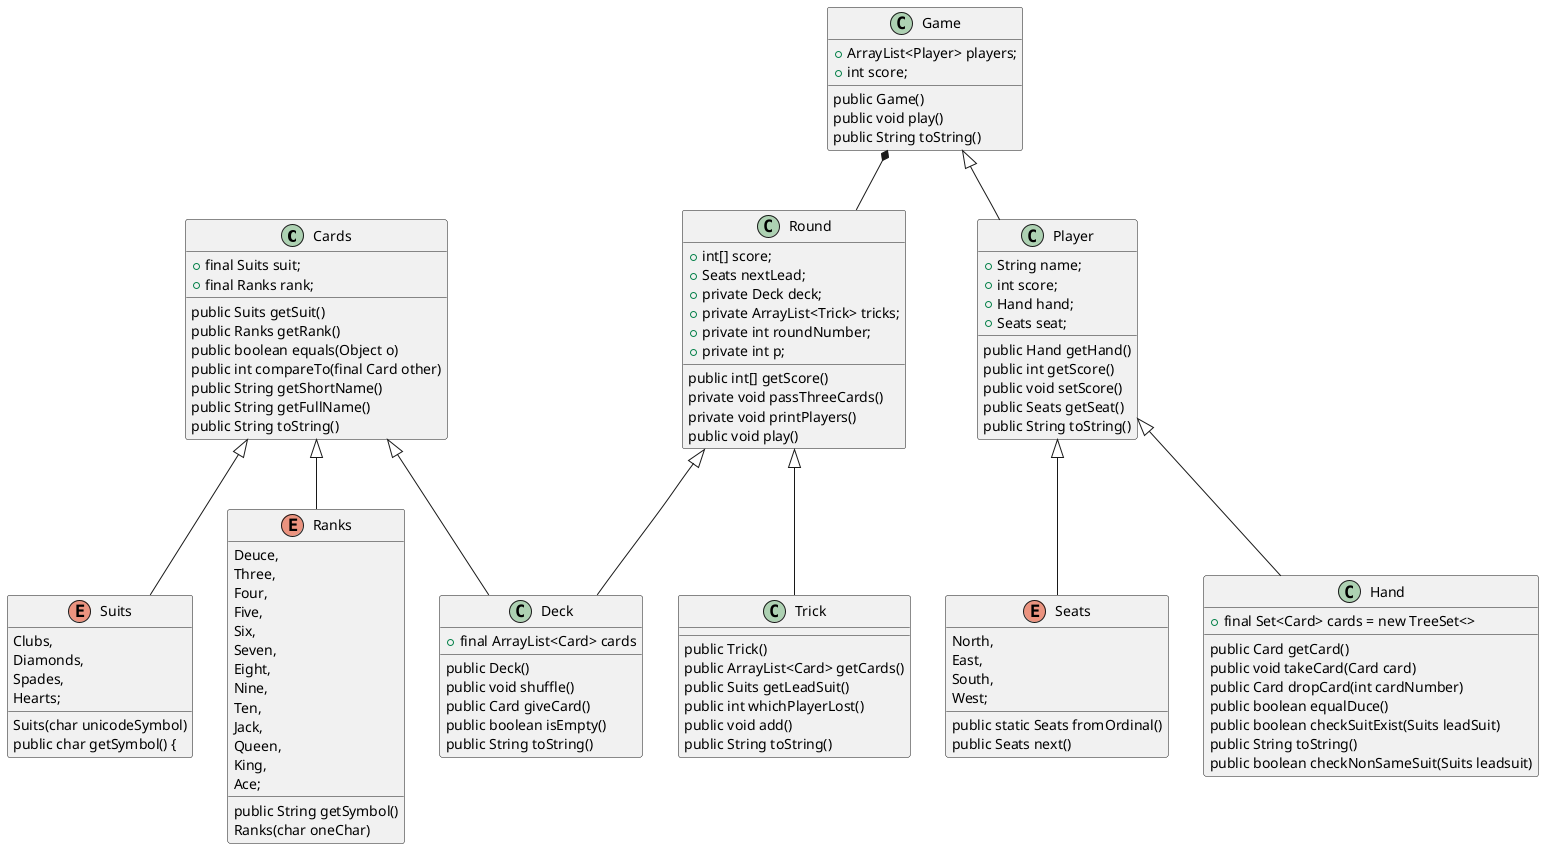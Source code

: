 @startuml
'https://plantuml.com/class-diagram
class Cards{
  +final Suits suit;
  +final Ranks rank;
  public Suits getSuit()
  public Ranks getRank()
  public boolean equals(Object o)
  public int compareTo(final Card other)
  public String getShortName()
  public String getFullName()
  public String toString()
  }
  class Round{
      +int[] score;
      +Seats nextLead;
      +private Deck deck;
      +private ArrayList<Trick> tricks;
      +private int roundNumber;
      +private int p;
      public int[] getScore()
      private void passThreeCards()
      private void printPlayers()
      public void play()
  }
  class Deck{
  + final ArrayList<Card> cards
  public Deck()
  public void shuffle()
  public Card giveCard()
   public boolean isEmpty()
   public String toString()
}
class Game{
    + ArrayList<Player> players;
    + int score;
     public Game()
     public void play()
     public String toString()
}
enum Seats{
    North,
    East,
    South,
    West;
    public static Seats fromOrdinal()
    public Seats next()
}
class Player{
    + String name;
    + int score;
    + Hand hand;
    + Seats seat;
    public Hand getHand()
    public int getScore()
    public void setScore()
    public Seats getSeat()
    public String toString()

}
enum Suits{
        Clubs,
        Diamonds,
        Spades,
        Hearts;
        Suits(char unicodeSymbol)
        public char getSymbol() {
}
class Trick{
public Trick()
public ArrayList<Card> getCards()
 public Suits getLeadSuit()
 public int whichPlayerLost()
 public void add()
 public String toString()
}
class Hand{
 + final Set<Card> cards = new TreeSet<>

 public Card getCard()
  public void takeCard(Card card)
  public Card dropCard(int cardNumber)
  public boolean equalDuce()
  public boolean checkSuitExist(Suits leadSuit)
  public String toString()
  public boolean checkNonSameSuit(Suits leadsuit)

}
enum Ranks{
Deuce,
    Three,
    Four,
    Five,
    Six,
    Seven,
    Eight,
    Nine,
    Ten,
    Jack,
    Queen,
    King,
    Ace;
    public String getSymbol()
    Ranks(char oneChar)

}

Cards<|--Suits
Cards<|-- Ranks
Player<|--Seats
Player<|--Hand
Round<|-- Deck
Cards<|-- Deck
Round<|-- Trick
Game<|-- Player
Game*-- Round


@enduml